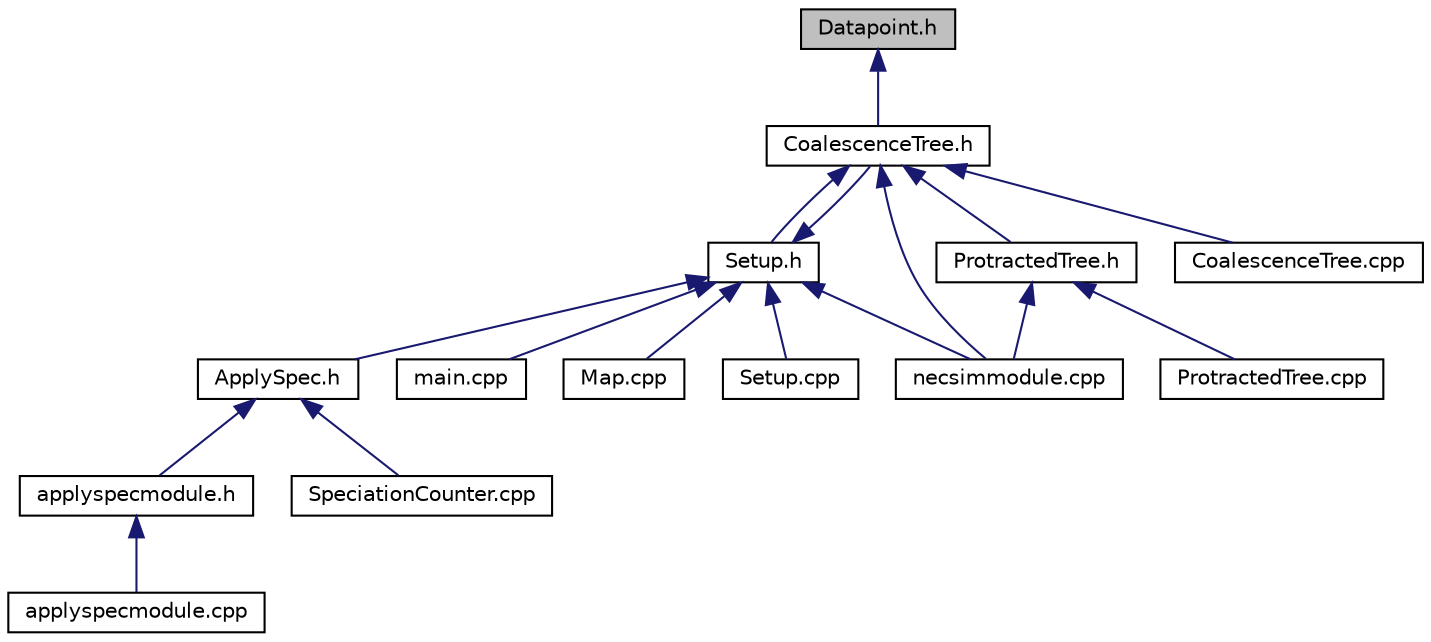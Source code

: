 digraph "Datapoint.h"
{
  edge [fontname="Helvetica",fontsize="10",labelfontname="Helvetica",labelfontsize="10"];
  node [fontname="Helvetica",fontsize="10",shape=record];
  Node1 [label="Datapoint.h",height=0.2,width=0.4,color="black", fillcolor="grey75", style="filled", fontcolor="black"];
  Node1 -> Node2 [dir="back",color="midnightblue",fontsize="10",style="solid"];
  Node2 [label="CoalescenceTree.h",height=0.2,width=0.4,color="black", fillcolor="white", style="filled",URL="$_tree_8h.html",tooltip="Contains the CoalescenceTree class for running simulations and outputting the phylogenetic tree. "];
  Node2 -> Node3 [dir="back",color="midnightblue",fontsize="10",style="solid"];
  Node3 [label="Setup.h",height=0.2,width=0.4,color="black", fillcolor="white", style="filled",URL="$_setup_8h.html",tooltip="Contains declarations for the command line parsing and setup options for NECSim. "];
  Node3 -> Node4 [dir="back",color="midnightblue",fontsize="10",style="solid"];
  Node4 [label="ApplySpec.h",height=0.2,width=0.4,color="black", fillcolor="white", style="filled",URL="$_apply_spec_8h_source.html"];
  Node4 -> Node5 [dir="back",color="midnightblue",fontsize="10",style="solid"];
  Node5 [label="applyspecmodule.h",height=0.2,width=0.4,color="black", fillcolor="white", style="filled",URL="$applyspecmodule_8h.html",tooltip="Contains the module for python integration for additional applying speciation rates after a simulatio..."];
  Node5 -> Node6 [dir="back",color="midnightblue",fontsize="10",style="solid"];
  Node6 [label="applyspecmodule.cpp",height=0.2,width=0.4,color="black", fillcolor="white", style="filled",URL="$applyspecmodule_8cpp.html",tooltip="Contains the module for python integration for additional applying speciation rates after a simulatio..."];
  Node4 -> Node7 [dir="back",color="midnightblue",fontsize="10",style="solid"];
  Node7 [label="SpeciationCounter.cpp",height=0.2,width=0.4,color="black", fillcolor="white", style="filled",URL="$_speciation_counter_8cpp.html",tooltip="Performs calculations of the coalescence tree structure and generates the SQL database objects..."];
  Node3 -> Node2 [dir="back",color="midnightblue",fontsize="10",style="solid"];
  Node3 -> Node8 [dir="back",color="midnightblue",fontsize="10",style="solid"];
  Node8 [label="main.cpp",height=0.2,width=0.4,color="black", fillcolor="white", style="filled",URL="$main_8cpp.html",tooltip="A generic simulator for spatially explicit coalescence models suitable for HPC applications. It contains all functions for running large-scale simulations backwards in time using coalescence techniques. Outputs include an SQLite database containing spatial and temporal information about tracked lineages, and allow for rebuilding of the coalescence tree. Currently, a fat-tailed dispersal kernel or normal distribution can be used for dispersal processes. "];
  Node3 -> Node9 [dir="back",color="midnightblue",fontsize="10",style="solid"];
  Node9 [label="Map.cpp",height=0.2,width=0.4,color="black", fillcolor="white", style="filled",URL="$_map_8cpp.html",tooltip="Contains the Map class implementation for easy referencing of the respective coarse and fine map with..."];
  Node3 -> Node10 [dir="back",color="midnightblue",fontsize="10",style="solid"];
  Node10 [label="necsimmodule.cpp",height=0.2,width=0.4,color="black", fillcolor="white", style="filled",URL="$necsimmodule_8cpp.html",tooltip="Contains the functions allowing integration of the PyCoalescence python module directly to the c++..."];
  Node3 -> Node11 [dir="back",color="midnightblue",fontsize="10",style="solid"];
  Node11 [label="Setup.cpp",height=0.2,width=0.4,color="black", fillcolor="white", style="filled",URL="$_setup_8cpp.html",tooltip="Contains the command line parsing and setup options for NECSim. "];
  Node2 -> Node10 [dir="back",color="midnightblue",fontsize="10",style="solid"];
  Node2 -> Node12 [dir="back",color="midnightblue",fontsize="10",style="solid"];
  Node12 [label="ProtractedTree.h",height=0.2,width=0.4,color="black", fillcolor="white", style="filled",URL="$_protracted_tree_8h.html",tooltip="Contains the ProtractedTree class for running simulations and outputting the phylogenetic trees using..."];
  Node12 -> Node10 [dir="back",color="midnightblue",fontsize="10",style="solid"];
  Node12 -> Node13 [dir="back",color="midnightblue",fontsize="10",style="solid"];
  Node13 [label="ProtractedTree.cpp",height=0.2,width=0.4,color="black", fillcolor="white", style="filled",URL="$_protracted_tree_8cpp.html",tooltip="Contains the ProtractedTree class for running simulations and outputting the phylogenetic trees using..."];
  Node2 -> Node14 [dir="back",color="midnightblue",fontsize="10",style="solid"];
  Node14 [label="CoalescenceTree.cpp",height=0.2,width=0.4,color="black", fillcolor="white", style="filled",URL="$_tree_8cpp.html",tooltip="Contains the CoalescenceTree class implementation as the main simulation object for spatially-explicit coalescen..."];
}
